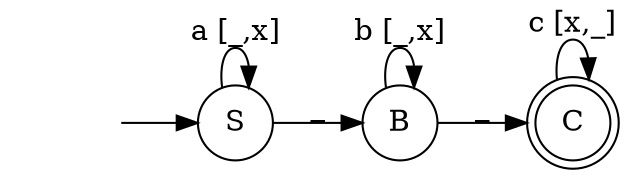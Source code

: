 digraph myAutomaton { 
rankdir=LR; 
"" [shape=none] 
"S" [shape=circle] 
"B" [shape=circle] 
"C" [shape=doublecircle] 

"" -> "S" 
"S" -> "S" [label="a [_,x]"] 
"S" -> "B" [label="_"] 
"B" -> "B" [label="b [_,x]"] 
"B" -> "C" [label="_"] 
"C" -> "C" [label="c [x,_]"] 
}
